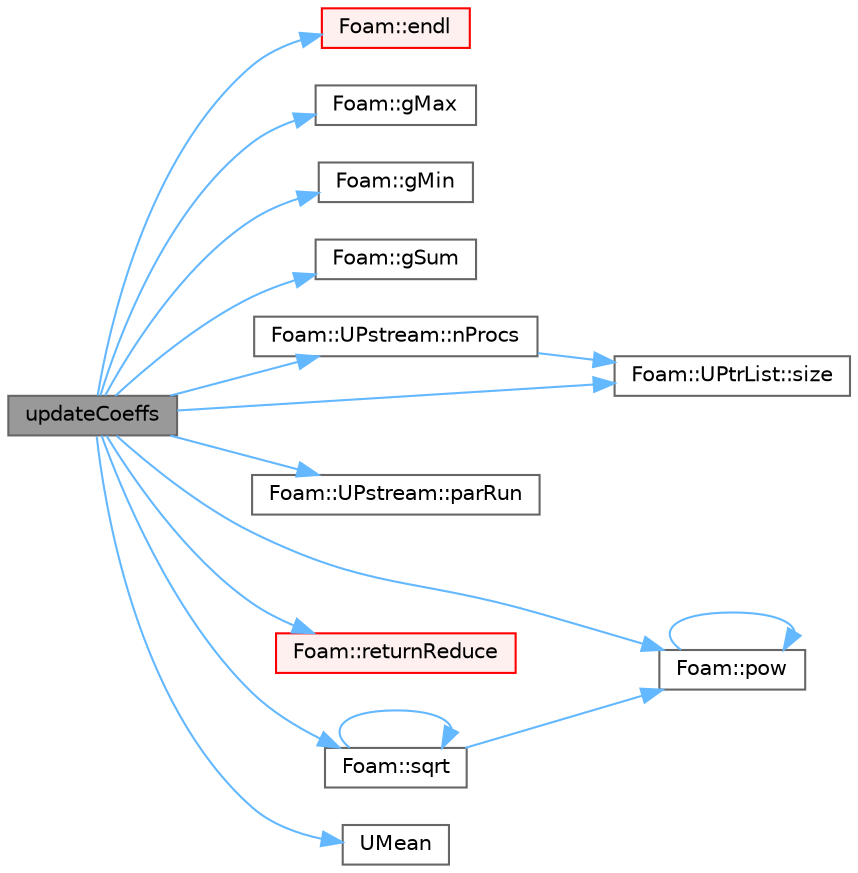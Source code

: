 digraph "updateCoeffs"
{
 // LATEX_PDF_SIZE
  bgcolor="transparent";
  edge [fontname=Helvetica,fontsize=10,labelfontname=Helvetica,labelfontsize=10];
  node [fontname=Helvetica,fontsize=10,shape=box,height=0.2,width=0.4];
  rankdir="LR";
  Node1 [id="Node000001",label="updateCoeffs",height=0.2,width=0.4,color="gray40", fillcolor="grey60", style="filled", fontcolor="black",tooltip=" "];
  Node1 -> Node2 [id="edge1_Node000001_Node000002",color="steelblue1",style="solid",tooltip=" "];
  Node2 [id="Node000002",label="Foam::endl",height=0.2,width=0.4,color="red", fillcolor="#FFF0F0", style="filled",URL="$namespaceFoam.html#a7d5eca45a323264dc5fe811500ebda47",tooltip=" "];
  Node1 -> Node6 [id="edge2_Node000001_Node000006",color="steelblue1",style="solid",tooltip=" "];
  Node6 [id="Node000006",label="Foam::gMax",height=0.2,width=0.4,color="grey40", fillcolor="white", style="filled",URL="$namespaceFoam.html#ae8d631fb8e841947408bb711abfb1e67",tooltip=" "];
  Node1 -> Node7 [id="edge3_Node000001_Node000007",color="steelblue1",style="solid",tooltip=" "];
  Node7 [id="Node000007",label="Foam::gMin",height=0.2,width=0.4,color="grey40", fillcolor="white", style="filled",URL="$namespaceFoam.html#aca330ee6cfe7d602300dbc5905f8c9f6",tooltip=" "];
  Node1 -> Node8 [id="edge4_Node000001_Node000008",color="steelblue1",style="solid",tooltip=" "];
  Node8 [id="Node000008",label="Foam::gSum",height=0.2,width=0.4,color="grey40", fillcolor="white", style="filled",URL="$namespaceFoam.html#a11b1ebb4c53ad062332767d75ca96328",tooltip=" "];
  Node1 -> Node9 [id="edge5_Node000001_Node000009",color="steelblue1",style="solid",tooltip=" "];
  Node9 [id="Node000009",label="Foam::UPstream::nProcs",height=0.2,width=0.4,color="grey40", fillcolor="white", style="filled",URL="$classFoam_1_1UPstream.html#a7db00ff752d312e8138599b99537f5e4",tooltip=" "];
  Node9 -> Node10 [id="edge6_Node000009_Node000010",color="steelblue1",style="solid",tooltip=" "];
  Node10 [id="Node000010",label="Foam::UPtrList::size",height=0.2,width=0.4,color="grey40", fillcolor="white", style="filled",URL="$classFoam_1_1UPtrList.html#a95603446b248fe1ecf5dc59bcc2eaff0",tooltip=" "];
  Node1 -> Node11 [id="edge7_Node000001_Node000011",color="steelblue1",style="solid",tooltip=" "];
  Node11 [id="Node000011",label="Foam::UPstream::parRun",height=0.2,width=0.4,color="grey40", fillcolor="white", style="filled",URL="$classFoam_1_1UPstream.html#afb8def01c77f71ab69d0bf95b9fb0321",tooltip=" "];
  Node1 -> Node12 [id="edge8_Node000001_Node000012",color="steelblue1",style="solid",tooltip=" "];
  Node12 [id="Node000012",label="Foam::pow",height=0.2,width=0.4,color="grey40", fillcolor="white", style="filled",URL="$namespaceFoam.html#a7500c8e9d27a442adc75e287de074c7c",tooltip=" "];
  Node12 -> Node12 [id="edge9_Node000012_Node000012",color="steelblue1",style="solid",tooltip=" "];
  Node1 -> Node13 [id="edge10_Node000001_Node000013",color="steelblue1",style="solid",tooltip=" "];
  Node13 [id="Node000013",label="Foam::returnReduce",height=0.2,width=0.4,color="red", fillcolor="#FFF0F0", style="filled",URL="$namespaceFoam.html#acf61c6966eeded6a33f4925a2ab5240a",tooltip=" "];
  Node1 -> Node10 [id="edge11_Node000001_Node000010",color="steelblue1",style="solid",tooltip=" "];
  Node1 -> Node26 [id="edge12_Node000001_Node000026",color="steelblue1",style="solid",tooltip=" "];
  Node26 [id="Node000026",label="Foam::sqrt",height=0.2,width=0.4,color="grey40", fillcolor="white", style="filled",URL="$namespaceFoam.html#a8616bd62eebf2342a80222fecb1bda71",tooltip=" "];
  Node26 -> Node12 [id="edge13_Node000026_Node000012",color="steelblue1",style="solid",tooltip=" "];
  Node26 -> Node26 [id="edge14_Node000026_Node000026",color="steelblue1",style="solid",tooltip=" "];
  Node1 -> Node27 [id="edge15_Node000001_Node000027",color="steelblue1",style="solid",tooltip=" "];
  Node27 [id="Node000027",label="UMean",height=0.2,width=0.4,color="grey40", fillcolor="white", style="filled",URL="$applications_2utilities_2postProcessing_2miscellaneous_2postChannel_2readFields_8H.html#ab929df5b5c16340fcfdc0840be6c8a73",tooltip=" "];
}
